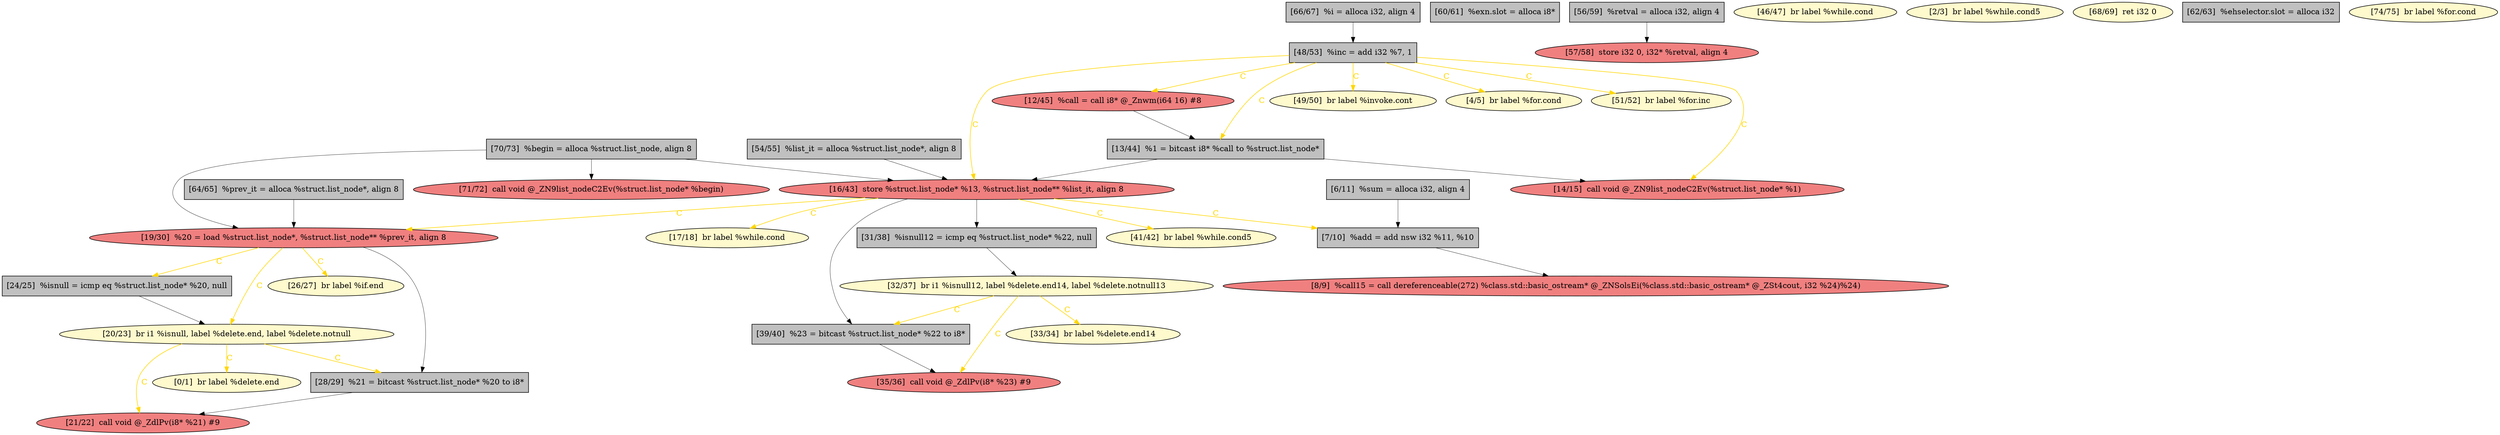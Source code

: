 
digraph G {


node224 [fillcolor=lemonchiffon,label="[20/23]  br i1 %isnull, label %delete.end, label %delete.notnull",shape=ellipse,style=filled ]
node223 [fillcolor=lightcoral,label="[19/30]  %20 = load %struct.list_node*, %struct.list_node** %prev_it, align 8",shape=ellipse,style=filled ]
node212 [fillcolor=lemonchiffon,label="[49/50]  br label %invoke.cont",shape=ellipse,style=filled ]
node198 [fillcolor=grey,label="[60/61]  %exn.slot = alloca i8*",shape=rectangle,style=filled ]
node195 [fillcolor=grey,label="[54/55]  %list_it = alloca %struct.list_node*, align 8",shape=rectangle,style=filled ]
node187 [fillcolor=lemonchiffon,label="[0/1]  br label %delete.end",shape=ellipse,style=filled ]
node203 [fillcolor=grey,label="[64/65]  %prev_it = alloca %struct.list_node*, align 8",shape=rectangle,style=filled ]
node205 [fillcolor=lightcoral,label="[57/58]  store i32 0, i32* %retval, align 4",shape=ellipse,style=filled ]
node193 [fillcolor=lemonchiffon,label="[46/47]  br label %while.cond",shape=ellipse,style=filled ]
node200 [fillcolor=grey,label="[24/25]  %isnull = icmp eq %struct.list_node* %20, null",shape=rectangle,style=filled ]
node188 [fillcolor=lemonchiffon,label="[2/3]  br label %while.cond5",shape=ellipse,style=filled ]
node192 [fillcolor=lemonchiffon,label="[17/18]  br label %while.cond",shape=ellipse,style=filled ]
node197 [fillcolor=grey,label="[28/29]  %21 = bitcast %struct.list_node* %20 to i8*",shape=rectangle,style=filled ]
node206 [fillcolor=lemonchiffon,label="[33/34]  br label %delete.end14",shape=ellipse,style=filled ]
node189 [fillcolor=lemonchiffon,label="[4/5]  br label %for.cond",shape=ellipse,style=filled ]
node190 [fillcolor=grey,label="[6/11]  %sum = alloca i32, align 4",shape=rectangle,style=filled ]
node207 [fillcolor=lemonchiffon,label="[68/69]  ret i32 0",shape=ellipse,style=filled ]
node201 [fillcolor=grey,label="[62/63]  %ehselector.slot = alloca i32",shape=rectangle,style=filled ]
node214 [fillcolor=lemonchiffon,label="[51/52]  br label %for.inc",shape=ellipse,style=filled ]
node215 [fillcolor=lightcoral,label="[16/43]  store %struct.list_node* %13, %struct.list_node** %list_it, align 8",shape=ellipse,style=filled ]
node222 [fillcolor=lightcoral,label="[8/9]  %call15 = call dereferenceable(272) %class.std::basic_ostream* @_ZNSolsEi(%class.std::basic_ostream* @_ZSt4cout, i32 %24)%24)",shape=ellipse,style=filled ]
node191 [fillcolor=lightcoral,label="[12/45]  %call = call i8* @_Znwm(i64 16) #8",shape=ellipse,style=filled ]
node213 [fillcolor=lightcoral,label="[14/15]  call void @_ZN9list_nodeC2Ev(%struct.list_node* %1)",shape=ellipse,style=filled ]
node196 [fillcolor=grey,label="[56/59]  %retval = alloca i32, align 4",shape=rectangle,style=filled ]
node194 [fillcolor=grey,label="[48/53]  %inc = add i32 %7, 1",shape=rectangle,style=filled ]
node216 [fillcolor=lemonchiffon,label="[32/37]  br i1 %isnull12, label %delete.end14, label %delete.notnull13",shape=ellipse,style=filled ]
node217 [fillcolor=grey,label="[7/10]  %add = add nsw i32 %11, %10",shape=rectangle,style=filled ]
node204 [fillcolor=grey,label="[66/67]  %i = alloca i32, align 4",shape=rectangle,style=filled ]
node202 [fillcolor=grey,label="[31/38]  %isnull12 = icmp eq %struct.list_node* %22, null",shape=rectangle,style=filled ]
node199 [fillcolor=lemonchiffon,label="[26/27]  br label %if.end",shape=ellipse,style=filled ]
node208 [fillcolor=grey,label="[70/73]  %begin = alloca %struct.list_node, align 8",shape=rectangle,style=filled ]
node209 [fillcolor=lightcoral,label="[71/72]  call void @_ZN9list_nodeC2Ev(%struct.list_node* %begin)",shape=ellipse,style=filled ]
node210 [fillcolor=lightcoral,label="[21/22]  call void @_ZdlPv(i8* %21) #9",shape=ellipse,style=filled ]
node219 [fillcolor=lightcoral,label="[35/36]  call void @_ZdlPv(i8* %23) #9",shape=ellipse,style=filled ]
node211 [fillcolor=grey,label="[13/44]  %1 = bitcast i8* %call to %struct.list_node*",shape=rectangle,style=filled ]
node218 [fillcolor=grey,label="[39/40]  %23 = bitcast %struct.list_node* %22 to i8*",shape=rectangle,style=filled ]
node220 [fillcolor=lemonchiffon,label="[74/75]  br label %for.cond",shape=ellipse,style=filled ]
node221 [fillcolor=lemonchiffon,label="[41/42]  br label %while.cond5",shape=ellipse,style=filled ]

node223->node200 [style=solid,color=gold,label="C",penwidth=1.0,fontcolor=gold ]
node215->node218 [style=solid,color=black,label="",penwidth=0.5,fontcolor=black ]
node217->node222 [style=solid,color=black,label="",penwidth=0.5,fontcolor=black ]
node194->node191 [style=solid,color=gold,label="C",penwidth=1.0,fontcolor=gold ]
node215->node202 [style=solid,color=black,label="",penwidth=0.5,fontcolor=black ]
node215->node221 [style=solid,color=gold,label="C",penwidth=1.0,fontcolor=gold ]
node194->node212 [style=solid,color=gold,label="C",penwidth=1.0,fontcolor=gold ]
node223->node197 [style=solid,color=black,label="",penwidth=0.5,fontcolor=black ]
node215->node192 [style=solid,color=gold,label="C",penwidth=1.0,fontcolor=gold ]
node208->node209 [style=solid,color=black,label="",penwidth=0.5,fontcolor=black ]
node194->node214 [style=solid,color=gold,label="C",penwidth=1.0,fontcolor=gold ]
node194->node189 [style=solid,color=gold,label="C",penwidth=1.0,fontcolor=gold ]
node191->node211 [style=solid,color=black,label="",penwidth=0.5,fontcolor=black ]
node224->node197 [style=solid,color=gold,label="C",penwidth=1.0,fontcolor=gold ]
node202->node216 [style=solid,color=black,label="",penwidth=0.5,fontcolor=black ]
node224->node210 [style=solid,color=gold,label="C",penwidth=1.0,fontcolor=gold ]
node197->node210 [style=solid,color=black,label="",penwidth=0.5,fontcolor=black ]
node223->node199 [style=solid,color=gold,label="C",penwidth=1.0,fontcolor=gold ]
node218->node219 [style=solid,color=black,label="",penwidth=0.5,fontcolor=black ]
node194->node213 [style=solid,color=gold,label="C",penwidth=1.0,fontcolor=gold ]
node195->node215 [style=solid,color=black,label="",penwidth=0.5,fontcolor=black ]
node200->node224 [style=solid,color=black,label="",penwidth=0.5,fontcolor=black ]
node204->node194 [style=solid,color=black,label="",penwidth=0.5,fontcolor=black ]
node208->node215 [style=solid,color=black,label="",penwidth=0.5,fontcolor=black ]
node215->node223 [style=solid,color=gold,label="C",penwidth=1.0,fontcolor=gold ]
node215->node217 [style=solid,color=gold,label="C",penwidth=1.0,fontcolor=gold ]
node216->node218 [style=solid,color=gold,label="C",penwidth=1.0,fontcolor=gold ]
node194->node211 [style=solid,color=gold,label="C",penwidth=1.0,fontcolor=gold ]
node203->node223 [style=solid,color=black,label="",penwidth=0.5,fontcolor=black ]
node223->node224 [style=solid,color=gold,label="C",penwidth=1.0,fontcolor=gold ]
node196->node205 [style=solid,color=black,label="",penwidth=0.5,fontcolor=black ]
node190->node217 [style=solid,color=black,label="",penwidth=0.5,fontcolor=black ]
node224->node187 [style=solid,color=gold,label="C",penwidth=1.0,fontcolor=gold ]
node194->node215 [style=solid,color=gold,label="C",penwidth=1.0,fontcolor=gold ]
node216->node206 [style=solid,color=gold,label="C",penwidth=1.0,fontcolor=gold ]
node211->node213 [style=solid,color=black,label="",penwidth=0.5,fontcolor=black ]
node208->node223 [style=solid,color=black,label="",penwidth=0.5,fontcolor=black ]
node211->node215 [style=solid,color=black,label="",penwidth=0.5,fontcolor=black ]
node216->node219 [style=solid,color=gold,label="C",penwidth=1.0,fontcolor=gold ]


}
